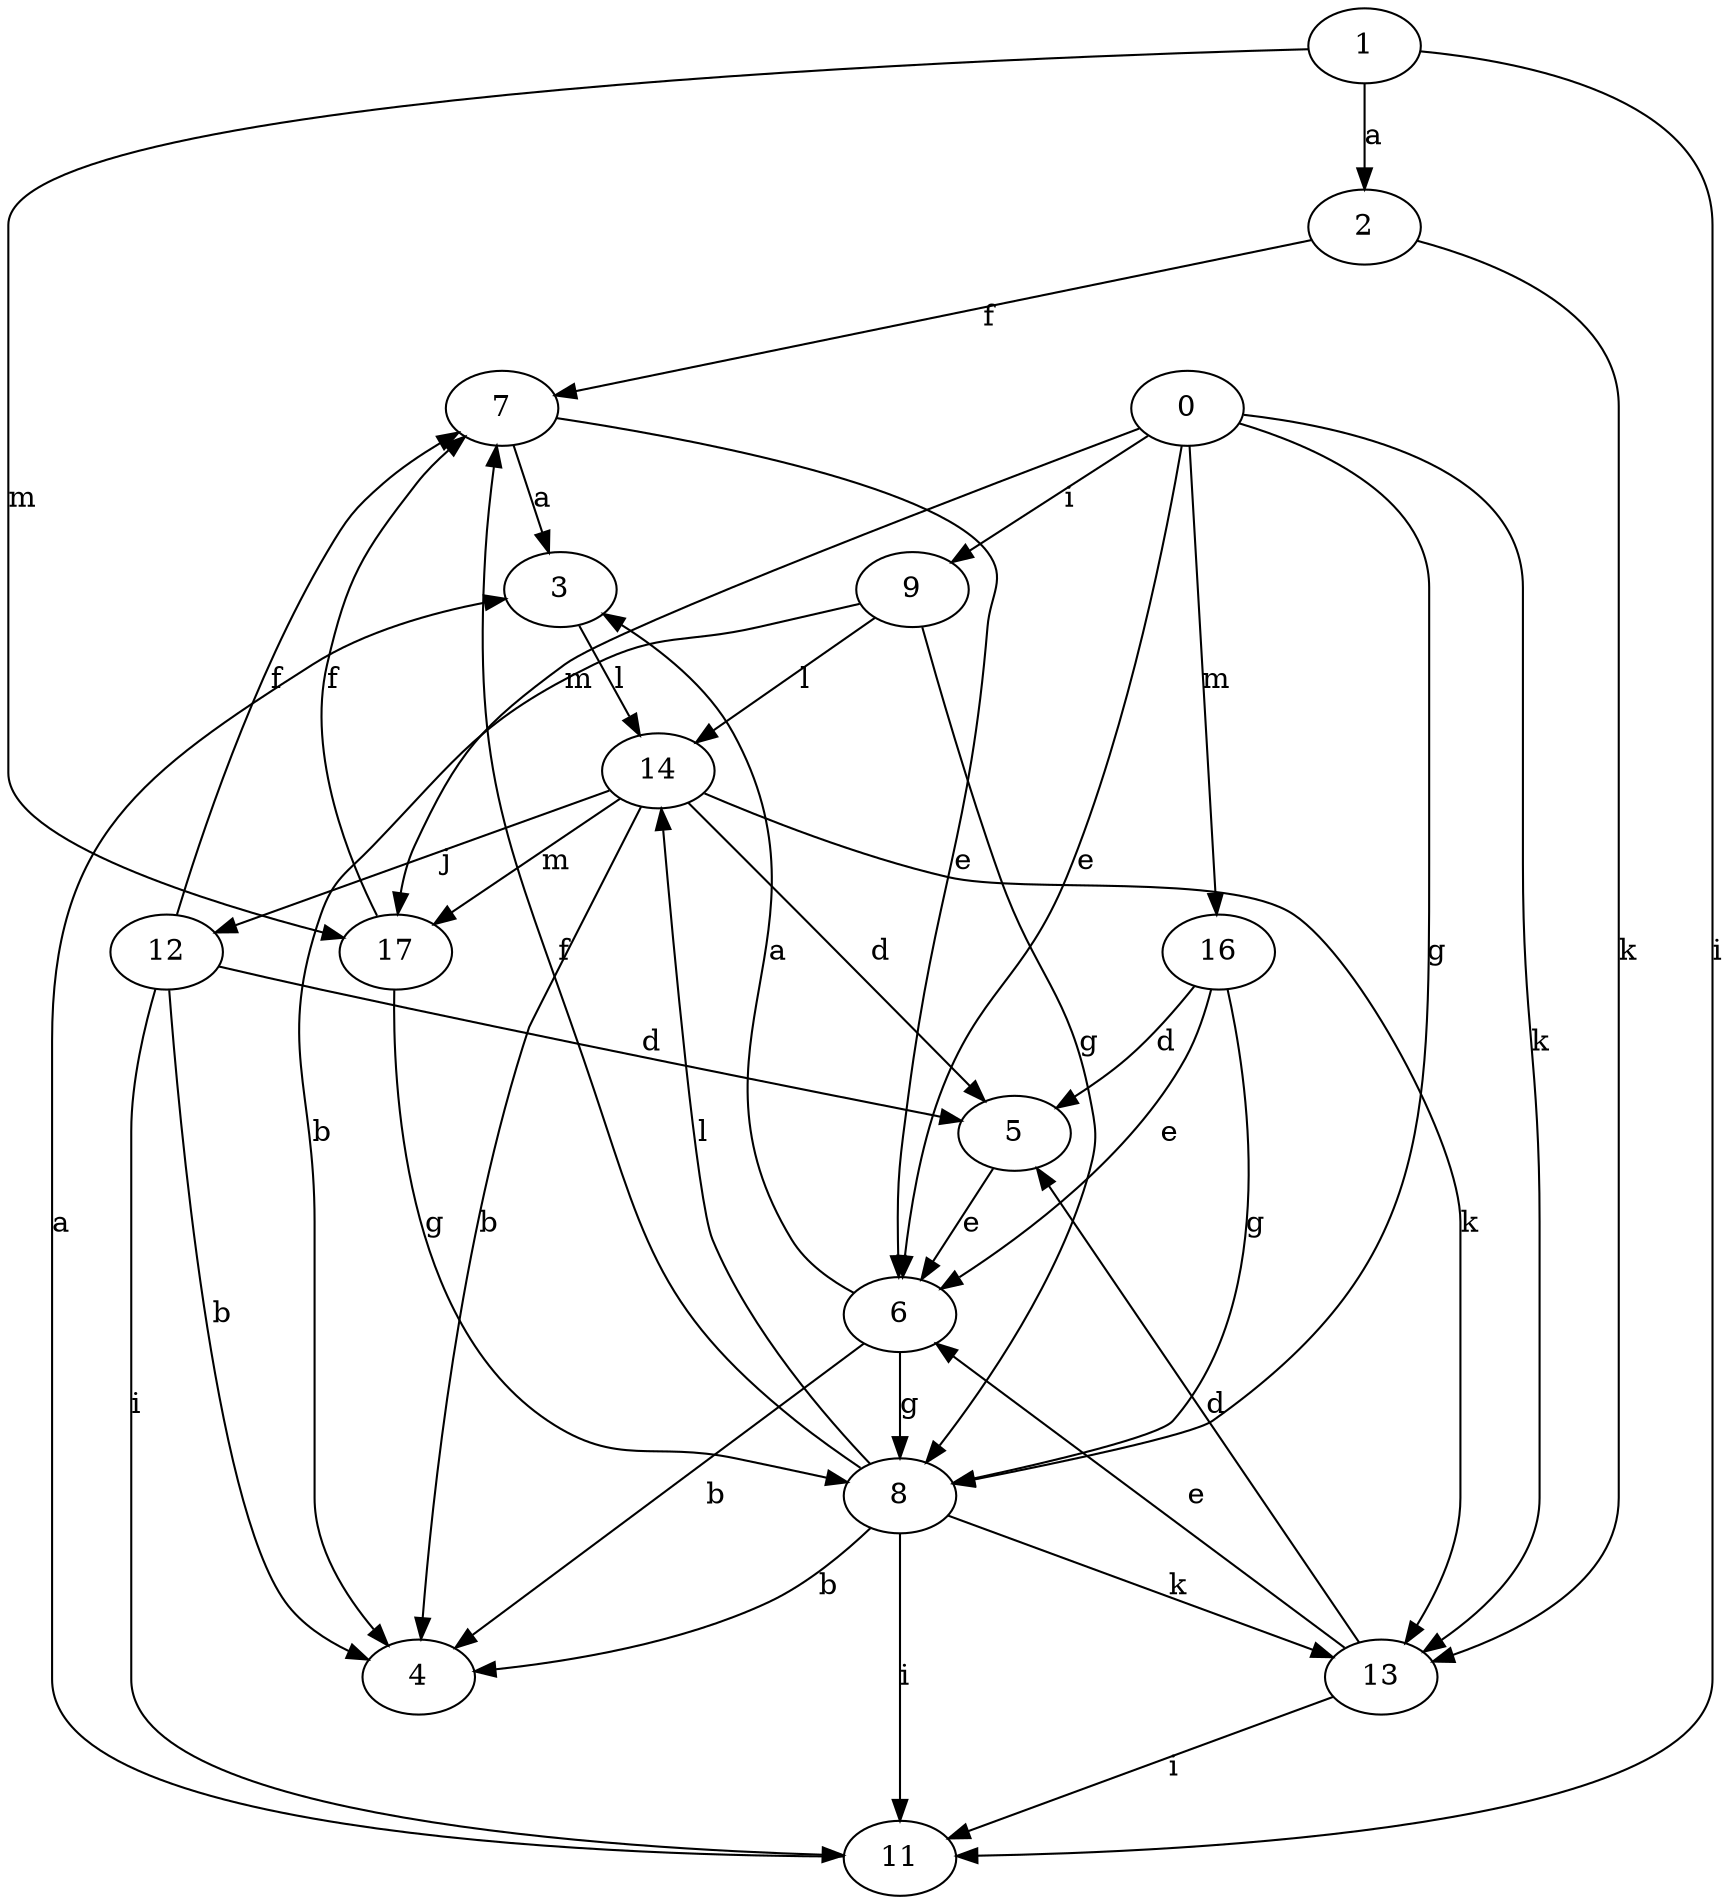 strict digraph  {
2;
3;
4;
5;
6;
0;
7;
8;
1;
9;
11;
12;
13;
14;
16;
17;
2 -> 7  [label=f];
2 -> 13  [label=k];
3 -> 14  [label=l];
5 -> 6  [label=e];
6 -> 3  [label=a];
6 -> 4  [label=b];
6 -> 8  [label=g];
0 -> 6  [label=e];
0 -> 8  [label=g];
0 -> 9  [label=i];
0 -> 13  [label=k];
0 -> 16  [label=m];
0 -> 17  [label=m];
7 -> 3  [label=a];
7 -> 6  [label=e];
8 -> 4  [label=b];
8 -> 7  [label=f];
8 -> 11  [label=i];
8 -> 13  [label=k];
8 -> 14  [label=l];
1 -> 2  [label=a];
1 -> 11  [label=i];
1 -> 17  [label=m];
9 -> 4  [label=b];
9 -> 8  [label=g];
9 -> 14  [label=l];
11 -> 3  [label=a];
12 -> 4  [label=b];
12 -> 5  [label=d];
12 -> 7  [label=f];
12 -> 11  [label=i];
13 -> 5  [label=d];
13 -> 6  [label=e];
13 -> 11  [label=i];
14 -> 4  [label=b];
14 -> 5  [label=d];
14 -> 12  [label=j];
14 -> 13  [label=k];
14 -> 17  [label=m];
16 -> 5  [label=d];
16 -> 6  [label=e];
16 -> 8  [label=g];
17 -> 7  [label=f];
17 -> 8  [label=g];
}
